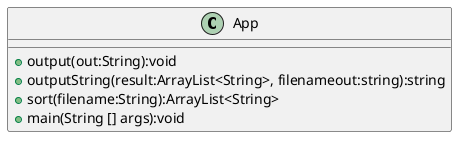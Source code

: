 @startuml

class App {
  +output(out:String):void
  +outputString(result:ArrayList<String>, filenameout:string):string
  +sort(filename:String):ArrayList<String>
  +main(String [] args):void
}

@enduml